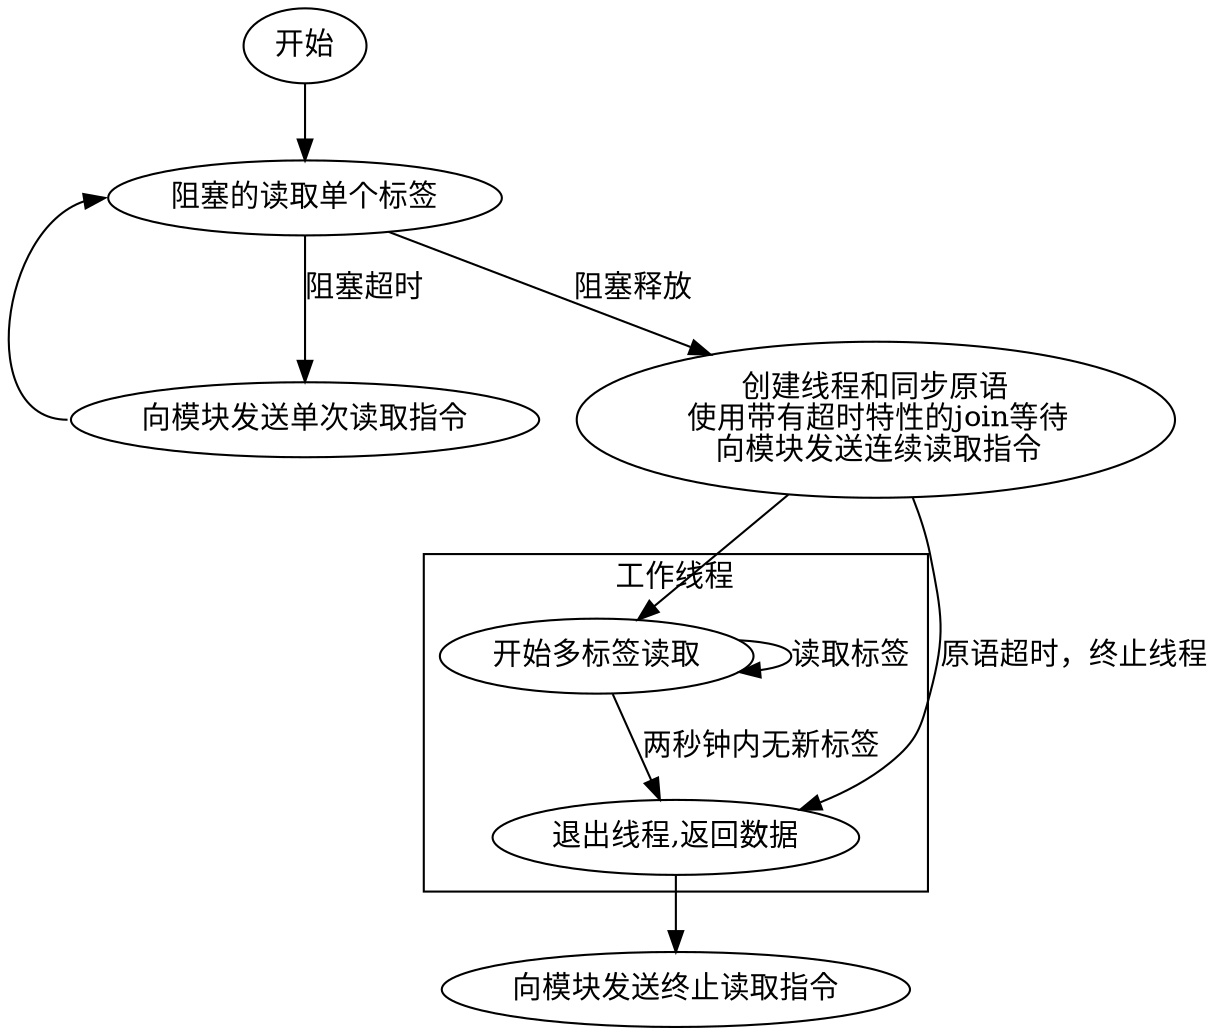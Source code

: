digraph G {

    a[label="开始"]
    b[label="阻塞的读取单个标签"]
    c[label="向模块发送单次读取指令"]
    d[label="创建线程和同步原语\n 使用带有超时特性的join等待\n 向模块发送连续读取指令"]
    subgraph clusterThread1{
        label="工作线程"
        ta[label="开始多标签读取"]
        tb[label="退出线程,返回数据"]
    }
    e[label="向模块发送终止读取指令"]

    a->b
    b->d[label = "阻塞释放"]
    b->c[label="阻塞超时"]
    c->b[headport=w tailport=w]
    d->ta

    d-> tb[label="原语超时，终止线程"]

    ta->tb[label="两秒钟内无新标签"]
    ta->ta[label="读取标签"]
    tb->e
}